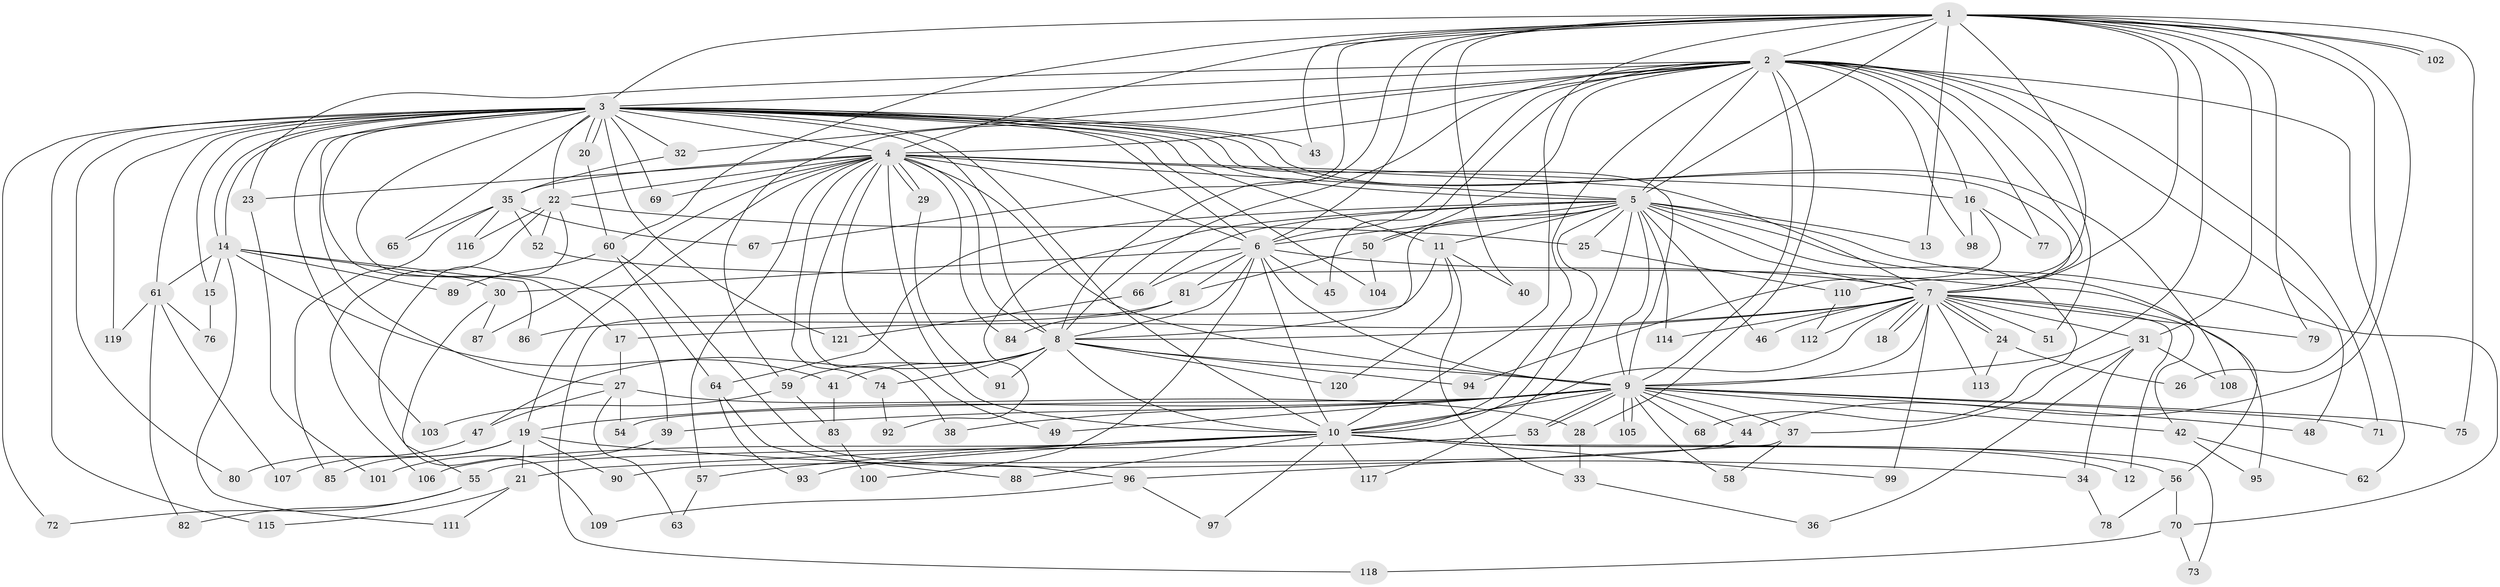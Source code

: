 // coarse degree distribution, {19: 0.01098901098901099, 20: 0.01098901098901099, 40: 0.01098901098901099, 21: 0.03296703296703297, 11: 0.01098901098901099, 16: 0.01098901098901099, 23: 0.01098901098901099, 6: 0.04395604395604396, 2: 0.5164835164835165, 10: 0.01098901098901099, 3: 0.16483516483516483, 4: 0.08791208791208792, 5: 0.04395604395604396, 1: 0.01098901098901099, 7: 0.02197802197802198}
// Generated by graph-tools (version 1.1) at 2025/41/03/06/25 10:41:36]
// undirected, 121 vertices, 267 edges
graph export_dot {
graph [start="1"]
  node [color=gray90,style=filled];
  1;
  2;
  3;
  4;
  5;
  6;
  7;
  8;
  9;
  10;
  11;
  12;
  13;
  14;
  15;
  16;
  17;
  18;
  19;
  20;
  21;
  22;
  23;
  24;
  25;
  26;
  27;
  28;
  29;
  30;
  31;
  32;
  33;
  34;
  35;
  36;
  37;
  38;
  39;
  40;
  41;
  42;
  43;
  44;
  45;
  46;
  47;
  48;
  49;
  50;
  51;
  52;
  53;
  54;
  55;
  56;
  57;
  58;
  59;
  60;
  61;
  62;
  63;
  64;
  65;
  66;
  67;
  68;
  69;
  70;
  71;
  72;
  73;
  74;
  75;
  76;
  77;
  78;
  79;
  80;
  81;
  82;
  83;
  84;
  85;
  86;
  87;
  88;
  89;
  90;
  91;
  92;
  93;
  94;
  95;
  96;
  97;
  98;
  99;
  100;
  101;
  102;
  103;
  104;
  105;
  106;
  107;
  108;
  109;
  110;
  111;
  112;
  113;
  114;
  115;
  116;
  117;
  118;
  119;
  120;
  121;
  1 -- 2;
  1 -- 3;
  1 -- 4;
  1 -- 5;
  1 -- 6;
  1 -- 7;
  1 -- 8;
  1 -- 9;
  1 -- 10;
  1 -- 13;
  1 -- 26;
  1 -- 31;
  1 -- 40;
  1 -- 43;
  1 -- 44;
  1 -- 60;
  1 -- 67;
  1 -- 75;
  1 -- 79;
  1 -- 102;
  1 -- 102;
  1 -- 110;
  2 -- 3;
  2 -- 4;
  2 -- 5;
  2 -- 6;
  2 -- 7;
  2 -- 8;
  2 -- 9;
  2 -- 10;
  2 -- 16;
  2 -- 23;
  2 -- 28;
  2 -- 32;
  2 -- 45;
  2 -- 48;
  2 -- 50;
  2 -- 51;
  2 -- 59;
  2 -- 62;
  2 -- 71;
  2 -- 77;
  2 -- 98;
  3 -- 4;
  3 -- 5;
  3 -- 6;
  3 -- 7;
  3 -- 8;
  3 -- 9;
  3 -- 10;
  3 -- 11;
  3 -- 14;
  3 -- 14;
  3 -- 15;
  3 -- 17;
  3 -- 20;
  3 -- 20;
  3 -- 22;
  3 -- 27;
  3 -- 32;
  3 -- 39;
  3 -- 43;
  3 -- 61;
  3 -- 65;
  3 -- 69;
  3 -- 72;
  3 -- 80;
  3 -- 103;
  3 -- 104;
  3 -- 108;
  3 -- 115;
  3 -- 119;
  3 -- 121;
  4 -- 5;
  4 -- 6;
  4 -- 7;
  4 -- 8;
  4 -- 9;
  4 -- 10;
  4 -- 16;
  4 -- 19;
  4 -- 22;
  4 -- 23;
  4 -- 29;
  4 -- 29;
  4 -- 35;
  4 -- 38;
  4 -- 49;
  4 -- 57;
  4 -- 69;
  4 -- 74;
  4 -- 84;
  4 -- 87;
  5 -- 6;
  5 -- 7;
  5 -- 8;
  5 -- 9;
  5 -- 10;
  5 -- 11;
  5 -- 13;
  5 -- 25;
  5 -- 46;
  5 -- 50;
  5 -- 56;
  5 -- 64;
  5 -- 66;
  5 -- 68;
  5 -- 70;
  5 -- 92;
  5 -- 114;
  5 -- 117;
  6 -- 7;
  6 -- 8;
  6 -- 9;
  6 -- 10;
  6 -- 30;
  6 -- 45;
  6 -- 66;
  6 -- 81;
  6 -- 100;
  7 -- 8;
  7 -- 9;
  7 -- 10;
  7 -- 12;
  7 -- 17;
  7 -- 18;
  7 -- 18;
  7 -- 24;
  7 -- 24;
  7 -- 31;
  7 -- 42;
  7 -- 46;
  7 -- 51;
  7 -- 79;
  7 -- 99;
  7 -- 112;
  7 -- 113;
  7 -- 114;
  8 -- 9;
  8 -- 10;
  8 -- 41;
  8 -- 47;
  8 -- 59;
  8 -- 74;
  8 -- 91;
  8 -- 94;
  8 -- 120;
  9 -- 10;
  9 -- 19;
  9 -- 37;
  9 -- 38;
  9 -- 39;
  9 -- 42;
  9 -- 44;
  9 -- 48;
  9 -- 49;
  9 -- 53;
  9 -- 53;
  9 -- 54;
  9 -- 58;
  9 -- 68;
  9 -- 71;
  9 -- 75;
  9 -- 105;
  9 -- 105;
  10 -- 12;
  10 -- 21;
  10 -- 56;
  10 -- 57;
  10 -- 73;
  10 -- 88;
  10 -- 93;
  10 -- 97;
  10 -- 99;
  10 -- 106;
  10 -- 117;
  11 -- 33;
  11 -- 40;
  11 -- 118;
  11 -- 120;
  14 -- 15;
  14 -- 30;
  14 -- 41;
  14 -- 61;
  14 -- 86;
  14 -- 89;
  14 -- 111;
  15 -- 76;
  16 -- 77;
  16 -- 94;
  16 -- 98;
  17 -- 27;
  19 -- 21;
  19 -- 34;
  19 -- 85;
  19 -- 90;
  19 -- 107;
  20 -- 60;
  21 -- 111;
  21 -- 115;
  22 -- 25;
  22 -- 52;
  22 -- 106;
  22 -- 109;
  22 -- 116;
  23 -- 101;
  24 -- 26;
  24 -- 113;
  25 -- 110;
  27 -- 28;
  27 -- 47;
  27 -- 54;
  27 -- 63;
  28 -- 33;
  29 -- 91;
  30 -- 55;
  30 -- 87;
  31 -- 34;
  31 -- 36;
  31 -- 37;
  31 -- 108;
  32 -- 35;
  33 -- 36;
  34 -- 78;
  35 -- 52;
  35 -- 65;
  35 -- 67;
  35 -- 85;
  35 -- 116;
  37 -- 58;
  37 -- 96;
  39 -- 101;
  41 -- 83;
  42 -- 62;
  42 -- 95;
  44 -- 90;
  47 -- 80;
  50 -- 81;
  50 -- 104;
  52 -- 95;
  53 -- 55;
  55 -- 72;
  55 -- 82;
  56 -- 70;
  56 -- 78;
  57 -- 63;
  59 -- 83;
  59 -- 103;
  60 -- 64;
  60 -- 89;
  60 -- 96;
  61 -- 76;
  61 -- 82;
  61 -- 107;
  61 -- 119;
  64 -- 88;
  64 -- 93;
  66 -- 121;
  70 -- 73;
  70 -- 118;
  74 -- 92;
  81 -- 84;
  81 -- 86;
  83 -- 100;
  96 -- 97;
  96 -- 109;
  110 -- 112;
}

